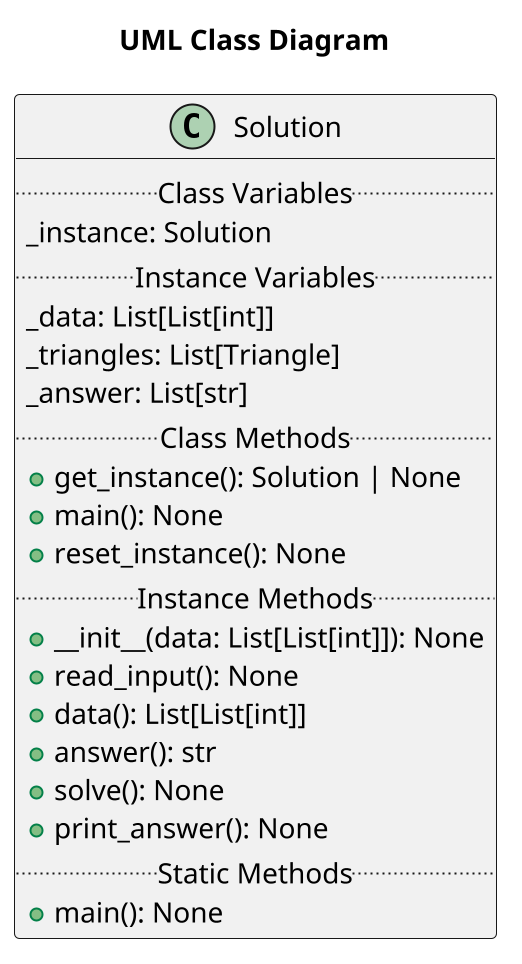 @startuml
scale 2
title "UML Class Diagram"
class Solution {
    .. Class Variables ..
	_instance: Solution
    .. Instance Variables ..
    _data: List[List[int]]
    _triangles: List[Triangle]
    _answer: List[str]
    .. Class Methods ..
    + get_instance(): Solution | None
    + main(): None
    + reset_instance(): None
    .. Instance Methods ..
    + __init__(data: List[List[int]]): None
	+ read_input(): None
    + data(): List[List[int]]
    + answer(): str
    + solve(): None
    + print_answer(): None
    .. Static Methods ..
    + main(): None
}
@enduml
